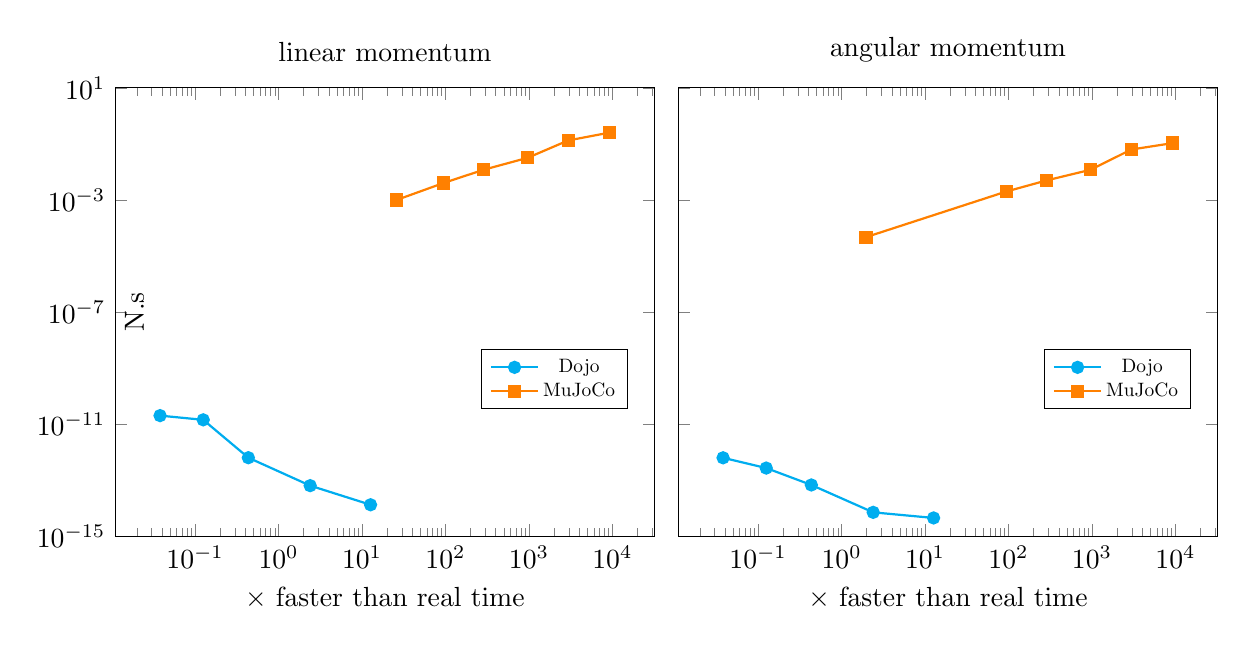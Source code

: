 \begin{tikzpicture}
\begin{groupplot}[group style={group size={2 by 1}}, legend style={nodes={{scale=0.70, transform shape}}, anchor={east}, at={{(0.95,0.35)}}}, y label style={at={{(axis description cs:-0.00,.5)}}, anchor={north}}]
    \nextgroupplot[xmode=log,ymode=log, ymin={1.0e-15}, ymax={10.0}, title={linear momentum}, xlabel={$\times$ faster than real time}, ylabel={N.s}]
    \addplot+[thick, color=cyan, mark options={cyan}]
        table[row sep={\\}]
        {
            \\
            12.643  1.324e-14  \\
            2.39  6.375e-14  \\
            0.434  6.334e-13  \\
            0.125  1.423e-11  \\
            0.038  2.012e-11  \\
        }
        ;
    \addlegendentry {Dojo}
    \addplot+[thick, color=orange, mark options={orange}]
        table[row sep={\\}]
        {
            \\
            9287.077  0.254  \\
            2946.902  0.133  \\
            965.089  0.032  \\
            286.758  0.012  \\
            93.983  0.004  \\
            25.952  0.001  \\
            6.845  0.0  \\
            1.954  0.0  \\
        }
        ;
    \addlegendentry {MuJoCo}
    \nextgroupplot[xmode=log,ymode=log, ymin={1.0e-15}, ymax={10.0}, title={angular momentum}, xshift={-20.0}, yticklabels={}, xlabel={$\times$ faster than real time}]
    \addplot+[thick, color=cyan, mark options={cyan}]
        table[row sep={\\}]
        {
            \\
            12.643  4.484e-15  \\
            2.39  7.108e-15  \\
            0.434  6.737e-14  \\
            0.125  2.703e-13  \\
            0.038  6.284e-13  \\
        }
        ;
    \addlegendentry {Dojo}
    \addplot+[thick, color=orange, mark options={orange}]
        table[row sep={\\}]
        {
            \\
            9287.077  0.107  \\
            2946.902  0.063  \\
            965.089  0.012  \\
            286.758  0.005  \\
            93.983  0.002  \\
            25.952  0.0  \\
            6.845  0.0  \\
            1.954  4.697e-5  \\
        }
        ;
    \addlegendentry {MuJoCo}
\end{groupplot}
\end{tikzpicture}

